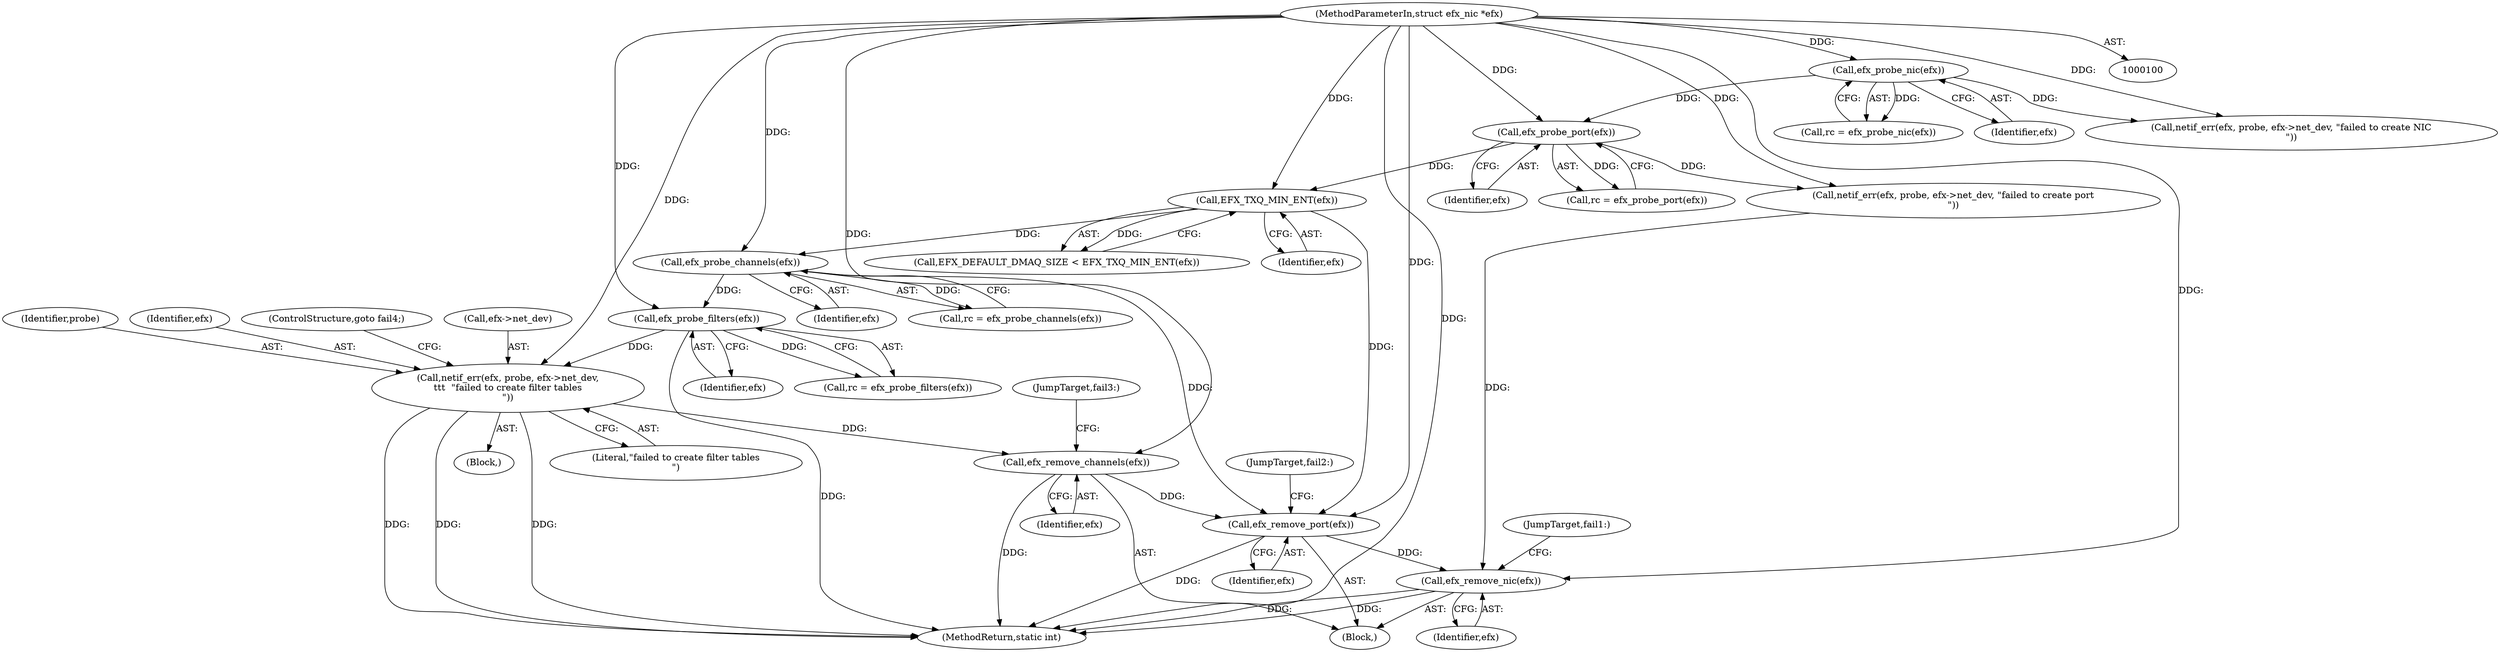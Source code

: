 digraph "0_linux_68cb695ccecf949d48949e72f8ce591fdaaa325c@API" {
"1000187" [label="(Call,efx_remove_port(efx))"];
"1000184" [label="(Call,efx_remove_channels(efx))"];
"1000173" [label="(Call,netif_err(efx, probe, efx->net_dev,\n\t\t\t  \"failed to create filter tables\n\"))"];
"1000168" [label="(Call,efx_probe_filters(efx))"];
"1000161" [label="(Call,efx_probe_channels(efx))"];
"1000142" [label="(Call,EFX_TXQ_MIN_ENT(efx))"];
"1000121" [label="(Call,efx_probe_port(efx))"];
"1000106" [label="(Call,efx_probe_nic(efx))"];
"1000101" [label="(MethodParameterIn,struct efx_nic *efx)"];
"1000190" [label="(Call,efx_remove_nic(efx))"];
"1000175" [label="(Identifier,probe)"];
"1000111" [label="(Call,netif_err(efx, probe, efx->net_dev, \"failed to create NIC\n\"))"];
"1000190" [label="(Call,efx_remove_nic(efx))"];
"1000188" [label="(Identifier,efx)"];
"1000174" [label="(Identifier,efx)"];
"1000107" [label="(Identifier,efx)"];
"1000184" [label="(Call,efx_remove_channels(efx))"];
"1000161" [label="(Call,efx_probe_channels(efx))"];
"1000180" [label="(ControlStructure,goto fail4;)"];
"1000121" [label="(Call,efx_probe_port(efx))"];
"1000187" [label="(Call,efx_remove_port(efx))"];
"1000101" [label="(MethodParameterIn,struct efx_nic *efx)"];
"1000166" [label="(Call,rc = efx_probe_filters(efx))"];
"1000143" [label="(Identifier,efx)"];
"1000142" [label="(Call,EFX_TXQ_MIN_ENT(efx))"];
"1000126" [label="(Call,netif_err(efx, probe, efx->net_dev, \"failed to create port\n\"))"];
"1000189" [label="(JumpTarget,fail2:)"];
"1000162" [label="(Identifier,efx)"];
"1000102" [label="(Block,)"];
"1000192" [label="(JumpTarget,fail1:)"];
"1000159" [label="(Call,rc = efx_probe_channels(efx))"];
"1000186" [label="(JumpTarget,fail3:)"];
"1000119" [label="(Call,rc = efx_probe_port(efx))"];
"1000172" [label="(Block,)"];
"1000106" [label="(Call,efx_probe_nic(efx))"];
"1000122" [label="(Identifier,efx)"];
"1000169" [label="(Identifier,efx)"];
"1000195" [label="(MethodReturn,static int)"];
"1000104" [label="(Call,rc = efx_probe_nic(efx))"];
"1000173" [label="(Call,netif_err(efx, probe, efx->net_dev,\n\t\t\t  \"failed to create filter tables\n\"))"];
"1000140" [label="(Call,EFX_DEFAULT_DMAQ_SIZE < EFX_TXQ_MIN_ENT(efx))"];
"1000191" [label="(Identifier,efx)"];
"1000176" [label="(Call,efx->net_dev)"];
"1000168" [label="(Call,efx_probe_filters(efx))"];
"1000185" [label="(Identifier,efx)"];
"1000179" [label="(Literal,\"failed to create filter tables\n\")"];
"1000187" -> "1000102"  [label="AST: "];
"1000187" -> "1000188"  [label="CFG: "];
"1000188" -> "1000187"  [label="AST: "];
"1000189" -> "1000187"  [label="CFG: "];
"1000187" -> "1000195"  [label="DDG: "];
"1000184" -> "1000187"  [label="DDG: "];
"1000142" -> "1000187"  [label="DDG: "];
"1000161" -> "1000187"  [label="DDG: "];
"1000101" -> "1000187"  [label="DDG: "];
"1000187" -> "1000190"  [label="DDG: "];
"1000184" -> "1000102"  [label="AST: "];
"1000184" -> "1000185"  [label="CFG: "];
"1000185" -> "1000184"  [label="AST: "];
"1000186" -> "1000184"  [label="CFG: "];
"1000184" -> "1000195"  [label="DDG: "];
"1000173" -> "1000184"  [label="DDG: "];
"1000101" -> "1000184"  [label="DDG: "];
"1000173" -> "1000172"  [label="AST: "];
"1000173" -> "1000179"  [label="CFG: "];
"1000174" -> "1000173"  [label="AST: "];
"1000175" -> "1000173"  [label="AST: "];
"1000176" -> "1000173"  [label="AST: "];
"1000179" -> "1000173"  [label="AST: "];
"1000180" -> "1000173"  [label="CFG: "];
"1000173" -> "1000195"  [label="DDG: "];
"1000173" -> "1000195"  [label="DDG: "];
"1000173" -> "1000195"  [label="DDG: "];
"1000168" -> "1000173"  [label="DDG: "];
"1000101" -> "1000173"  [label="DDG: "];
"1000168" -> "1000166"  [label="AST: "];
"1000168" -> "1000169"  [label="CFG: "];
"1000169" -> "1000168"  [label="AST: "];
"1000166" -> "1000168"  [label="CFG: "];
"1000168" -> "1000195"  [label="DDG: "];
"1000168" -> "1000166"  [label="DDG: "];
"1000161" -> "1000168"  [label="DDG: "];
"1000101" -> "1000168"  [label="DDG: "];
"1000161" -> "1000159"  [label="AST: "];
"1000161" -> "1000162"  [label="CFG: "];
"1000162" -> "1000161"  [label="AST: "];
"1000159" -> "1000161"  [label="CFG: "];
"1000161" -> "1000159"  [label="DDG: "];
"1000142" -> "1000161"  [label="DDG: "];
"1000101" -> "1000161"  [label="DDG: "];
"1000142" -> "1000140"  [label="AST: "];
"1000142" -> "1000143"  [label="CFG: "];
"1000143" -> "1000142"  [label="AST: "];
"1000140" -> "1000142"  [label="CFG: "];
"1000142" -> "1000140"  [label="DDG: "];
"1000121" -> "1000142"  [label="DDG: "];
"1000101" -> "1000142"  [label="DDG: "];
"1000121" -> "1000119"  [label="AST: "];
"1000121" -> "1000122"  [label="CFG: "];
"1000122" -> "1000121"  [label="AST: "];
"1000119" -> "1000121"  [label="CFG: "];
"1000121" -> "1000119"  [label="DDG: "];
"1000106" -> "1000121"  [label="DDG: "];
"1000101" -> "1000121"  [label="DDG: "];
"1000121" -> "1000126"  [label="DDG: "];
"1000106" -> "1000104"  [label="AST: "];
"1000106" -> "1000107"  [label="CFG: "];
"1000107" -> "1000106"  [label="AST: "];
"1000104" -> "1000106"  [label="CFG: "];
"1000106" -> "1000104"  [label="DDG: "];
"1000101" -> "1000106"  [label="DDG: "];
"1000106" -> "1000111"  [label="DDG: "];
"1000101" -> "1000100"  [label="AST: "];
"1000101" -> "1000195"  [label="DDG: "];
"1000101" -> "1000111"  [label="DDG: "];
"1000101" -> "1000126"  [label="DDG: "];
"1000101" -> "1000190"  [label="DDG: "];
"1000190" -> "1000102"  [label="AST: "];
"1000190" -> "1000191"  [label="CFG: "];
"1000191" -> "1000190"  [label="AST: "];
"1000192" -> "1000190"  [label="CFG: "];
"1000190" -> "1000195"  [label="DDG: "];
"1000190" -> "1000195"  [label="DDG: "];
"1000126" -> "1000190"  [label="DDG: "];
}
